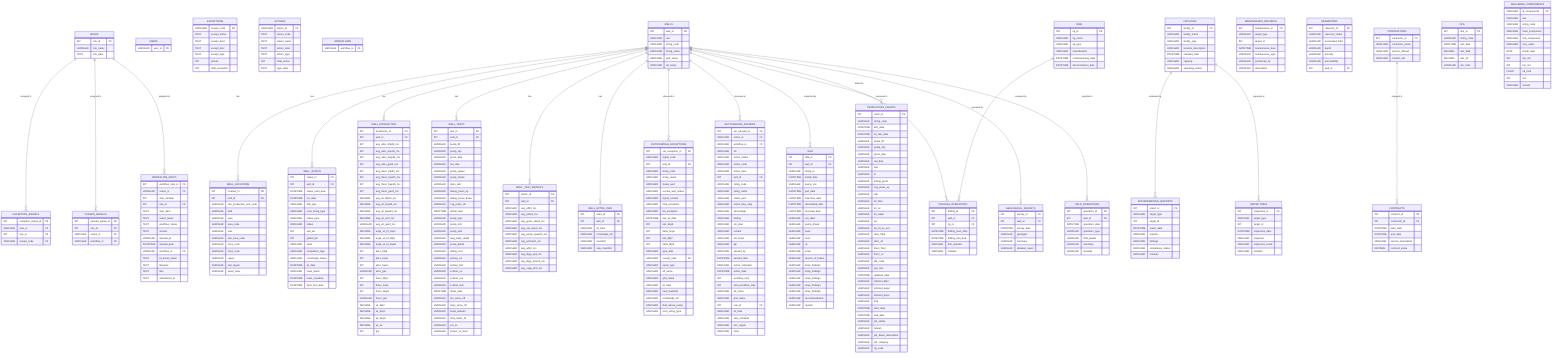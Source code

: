 erDiagram
    ROLES {
        INT role_id PK
        VARCHAR role_name
        TEXT role_desc
    }
    
    USERS {
        VARCHAR user_id PK
    }
    
    EXCEPTIONS {
        VARCHAR except_code PK
        TEXT except_name
        TEXT except_desc
        TEXT except_kind
        TEXT except_type
        INT priority
        INT total_exception
    }
    
    ACTIONS {
        VARCHAR action_id PK
        TEXT action_code
        TEXT action_name
        TEXT action_desc
        TEXT action_type
        INT total_action
        TEXT type_data
    }
    
    WORKFLOWS {
        VARCHAR workflow_id PK
    }
    
    EXCEPTION_SIGNALS {
        INT exception_signal_id PK
        VARCHAR user_id FK
        INT role_id FK
        VARCHAR except_code FK
    }
    
    PASSED_SIGNALS {
        INT passed_signal_id PK
        INT role_id FK
        VARCHAR action_id FK
        VARCHAR workflow_id FK
    }
    
    WORKFLOW_STEPS {
        INT workflow_step_id PK
        VARCHAR action_id FK
        INT step_number
        INT role_id FK
        TEXT step_desc
        TEXT action_taken
        TEXT workflow_status
        TEXT remark
        VARCHAR inputed_by
        DATETIME inputed_date
        VARCHAR workflow_id FK
        TEXT bf_action_taken
        TEXT filename
        TEXT files
        TEXT attachment_id
    }
    
    WELLS {
        INT well_id PK
        VARCHAR uwi
        VARCHAR string_code
        VARCHAR string_name
        VARCHAR grid_name
        VARCHAR alt_name
    }
    
    WELL_LOCATIONS {
        INT location_id PK
        INT well_id FK
        VARCHAR sub_production_unit_code
        VARCHAR field
        VARCHAR area
        VARCHAR area_code
        VARCHAR arse
        VARCHAR sub_area_code
        VARCHAR fcty1_code
        VARCHAR fcty2_code
        VARCHAR region
        VARCHAR sub_region
        VARCHAR asset_area
    }
    
    WELL_STATUS {
        INT status_id PK
        INT well_id FK
        DATETIME status_start_date
        DATETIME pis_date
        VARCHAR drill_type
        VARCHAR prod_string_type
        VARCHAR status_type
        VARCHAR status
        INT awt_tier
        INT global_tier
        VARCHAR sand
        VARCHAR completion_type
        VARCHAR commingle_status
        DATETIME wt_date
        VARCHAR lowis_alarm
        DATETIME lowis_scandate
        DATETIME dyno_test_date
    }
    
    WELL_PRODUCTION {
        INT production_id PK
        INT well_id FK
        INT avg_alloc_bfpd3_mo
        INT avg_alloc_bopd3_mo
        INT avg_alloc_bwpd3_mo
        INT avg_alloc_gas3_mo
        INT avg_theor_bfpd3_mo
        INT avg_theor_bopd3_mo
        INT avg_theor_bwpd3_mo
        INT avg_theor_gas3_mo
        DECIMAL avg_wt_bfpd3_mo
        DECIMAL avg_wt_bopd3_mo
        DECIMAL avg_wt_bwpd3_mo
        DECIMAL avg_wt_wc3_mo
        VARCHAR avg_wt_gas3_mo
        DECIMAL avg5_wt_bf_bopd
        DECIMAL avg5_wt_bf_bfpd
        DECIMAL avg5_wt_bf_bwpd
        INT alloc_bfpd
        INT alloc_bopd
        INT alloc_bwpd
        VARCHAR alloc_gas
        INT theor_bfpd
        INT theor_bopd
        INT theor_bwpd
        VARCHAR theor_gas
        DECIMAL wt_bfpd
        DECIMAL wt_bopd
        DECIMAL wt_bwpd
        DECIMAL wt_wc
        INT gor
    }
    
    WELL_TESTS {
        INT test_id PK
        INT well_id FK
        VARCHAR pump_fill
        VARCHAR pump_slip
        VARCHAR gross_disp
        VARCHAR net_disp
        VARCHAR pump_speed
        VARCHAR pump_stroke
        VARCHAR dyno_wht
        VARCHAR tubing_press_up
        VARCHAR tubing_press_down
        VARCHAR csg_press_dn
        DATETIME install_date
        VARCHAR pump_type
        VARCHAR pump_info
        VARCHAR pump_size
        VARCHAR plug_back_depth
        VARCHAR pump_depth
        VARCHAR tubing_size
        VARCHAR prdcsg_od
        VARCHAR prdcsg_bott
        VARCHAR scrliner_od
        VARCHAR scrliner_top
        VARCHAR scrliner_bott
        DATETIME down_date
        VARCHAR hrs_since_off
        VARCHAR days_since_off
        VARCHAR bopd_defered
        VARCHAR total_down_oil
        VARCHAR sor_ss
        VARCHAR proact_or_react
    }
    
    WELL_TEST_METRICS {
        INT metric_id PK
        INT well_id FK
        VARCHAR avg_pfill3_mo
        VARCHAR avg_pslip3_mo
        VARCHAR avg_gross_disp3_mo
        VARCHAR avg_net_disp3_mo
        VARCHAR avg_pump_speed3_mo
        VARCHAR avg_pstroke3_mo
        VARCHAR avg_wht3_mo
        VARCHAR avg_tbgp_up3_mo
        VARCHAR avg_tbgp_down3_mo
        VARCHAR avg_csgp_dn3_mo
    }
    
    WELL_EXTRA_INFO {
        INT extra_id PK
        INT well_id FK
        VARCHAR wt_train
        VARCHAR commingle_list
        VARCHAR manifold
        VARCHAR new_manifold
    }
    
    OUTSTANDING_EXCEPTIONS {
        INT out_exception_id PK
        VARCHAR signal_code
        INT well_id FK
        VARCHAR string_code
        VARCHAR string_name
        VARCHAR status_well
        VARCHAR current_well_status
        VARCHAR signal_remark
        VARCHAR total_exception
        VARCHAR list_exception
        DATETIME last_wt_date
        INT last_bopd
        INT delta_bopd
        INT last_bfpd
        INT delta_bfpd
        VARCHAR type_data
        VARCHAR except_code FK
        VARCHAR pump_type
        VARCHAR alt_name
        VARCHAR grid_name
        VARCHAR wt_train
        VARCHAR new_manifold
        VARCHAR commingle_list
        VARCHAR fluid_above_pump
        VARCHAR prod_string_type
    }
    
    OUTSTANDING_PASSEDS {
        INT out_passed_id PK
        VARCHAR action_id FK
        VARCHAR workflow_id FK
        VARCHAR ids
        VARCHAR action_status
        VARCHAR action_code
        VARCHAR action_desc
        INT well_id FK
        VARCHAR string_code
        VARCHAR string_name
        VARCHAR status_well
        VARCHAR action_flow_step
        VARCHAR percentage
        VARCHAR finding
        VARCHAR job_plan
        VARCHAR remark
        VARCHAR est_bopd
        VARCHAR dpi
        VARCHAR passed_by
        DATETIME passed_date
        VARCHAR action_originator
        DATETIME action_date
        INT workflow_step
        INT total_workflow_step
        VARCHAR alt_name
        VARCHAR grid_name
        INT role_id FK
        VARCHAR wt_train
        VARCHAR new_manifold
        VARCHAR ptm_region
        VARCHAR zona
    }
    
    DIFA {
        INT difa_id PK
        INT well_id FK
        VARCHAR string_id
        DATETIME install_date
        VARCHAR pump_sno
        DATETIME pull_date
        DATETIME inpection_date
        DATETIME dismantled_date
        DATETIME received_date
        VARCHAR out_diam
        VARCHAR pump_brand
        VARCHAR sand
        VARCHAR mud
        VARCHAR oil
        VARCHAR scale
        VARCHAR reason_of_failure
        VARCHAR shop_finding1
        VARCHAR shop_finding2
        VARCHAR shop_finding3
        VARCHAR shop_finding4
        VARCHAR shop_finding5
        VARCHAR recommendation
        VARCHAR remark
    }
    
    PRODUCTION_CHARTS {
        INT chart_id PK
        VARCHAR string_code
        DATETIME test_date
        DATETIME int_test_date
        VARCHAR pump_fill
        VARCHAR pump_slip
        VARCHAR gross_disp
        VARCHAR net_disp
        VARCHAR spm
        VARCHAR sl
        VARCHAR tubing_press
        VARCHAR csg_press_up
        VARCHAR wht
        VARCHAR tst_fluid
        VARCHAR tst_oil
        VARCHAR tst_water
        VARCHAR wc
        VARCHAR tst_oil_no_acc
        VARCHAR alloc_fluid
        VARCHAR alloc_oil
        VARCHAR theor_fluid
        VARCHAR theor_oil
        VARCHAR job_code
        VARCHAR yes_trun
        DATETIME updated_date
        VARCHAR inferred_bfpd
        VARCHAR inferred_bwpd
        VARCHAR inferred_bopd
        VARCHAR freq
        DATETIME start_date
        DATETIME end_date
        VARCHAR job_status
        VARCHAR remark
        VARCHAR job_detail_description
        VARCHAR job_category
        VARCHAR rig_code
    }
    
    FACILITIES {
        INT facility_id PK
        VARCHAR facility_name
        VARCHAR facility_type
        VARCHAR location_description
        DATETIME installed_date
        VARCHAR capacity
        VARCHAR operating_status
    }
    
    DRILLING_OPERATIONS {
        INT drilling_id PK
        INT well_id FK
        INT rig_id FK
        DATETIME drilling_start_date
        DATETIME drilling_end_date
        VARCHAR drill_operator
        VARCHAR remarks
    }
    
    RIGS {
        INT rig_id PK
        VARCHAR rig_name
        VARCHAR rig_type
        VARCHAR manufacturer
        DATETIME commissioning_date
        DATETIME decommission_date
    }
    
    MAINTENANCE_RECORDS {
        INT maintenance_id PK
        VARCHAR target_type
        INT target_id
        DATETIME maintenance_date
        VARCHAR maintenance_type
        VARCHAR performed_by
        VARCHAR description
    }
    
    INSPECTIONS {
        INT inspection_id PK
        VARCHAR target_type
        INT target_id
        DATETIME inspection_date
        VARCHAR inspector
        VARCHAR inspection_result
        VARCHAR remarks
    }
    
    RESERVOIRS {
        INT reservoir_id PK
        VARCHAR reservoir_name
        VARCHAR associated_field
        VARCHAR depth
        VARCHAR porosity
        VARCHAR permeability
        INT well_id FK
    }
    
    GEOLOGICAL_SURVEYS {
        INT survey_id PK
        INT well_id FK
        DATETIME survey_date
        VARCHAR geologist
        VARCHAR summary
        VARCHAR detailed_report
    }
    
    CONTRACTORS {
        INT contractor_id PK
        VARCHAR contractor_name
        VARCHAR service_offered
        VARCHAR contact_info
    }
    
    CONTRACTS {
        INT contract_id PK
        INT contractor_id FK
        DATETIME start_date
        DATETIME end_date
        VARCHAR service_description
        DECIMAL contract_value
    }
    
    ENVIRONMENTAL_REPORTS {
        INT report_id PK
        VARCHAR target_type
        INT target_id
        DATETIME report_date
        VARCHAR reporter
        VARCHAR findings
        VARCHAR compliance_status
        VARCHAR remarks
    }
    
    FIELD_OPERATIONS {
        INT operation_id PK
        INT well_id FK
        DATETIME operation_date
        VARCHAR operation_type
        VARCHAR shift_leader
        VARCHAR summary
        VARCHAR remarks
    }
    
    DCA {
        INT dca_id PK
        VARCHAR string_code
        DATETIME test_date
        DECIMAL test_fluid
        DECIMAL test_oil
        VARCHAR job_code
    }

    WELLBORE_COMPONENTS {
        VARCHAR id_components PK
        VARCHAR uwi
        VARCHAR string_code
        VARCHAR main_component
        VARCHAR sub_component
        VARCHAR icon_name
        DATE install_date
        INT top_md
        INT bot_md
        FLOAT od_inch
        INT seq
        VARCHAR remark
    }

    %% Relationships among primary domains
    ROLES ||--o{ EXCEPTION_SIGNALS : "assigned to"
    ROLES ||--o{ PASSED_SIGNALS : "assigned to"
    ROLES ||--o{ WORKFLOW_STEPS : "assigned to"
    WELLS ||--o{ WELL_LOCATIONS : "has"
    WELLS ||--o{ WELL_STATUS : "has"
    WELLS ||--o{ WELL_PRODUCTION : "has"
    WELLS ||--o{ WELL_TESTS : "has"
    WELLS ||--o{ WELL_TEST_METRICS : "has"
    WELLS ||--o{ WELL_EXTRA_INFO : "has"
    WELLS ||--o{ OUTSTANDING_EXCEPTIONS : "observed at"
    WELLS ||--o{ OUTSTANDING_PASSEDS : "observed at"
    WELLS ||--o{ DIFA : "inspected by"
    WELLS ||--o{ PRODUCTION_CHARTS : "measured in"
    WELLS ||--o{ DRILLING_OPERATIONS : "drilled by"
    WELLS ||--o{ GEOLOGICAL_SURVEYS : "surveyed by"
    WELLS ||--o{ FIELD_OPERATIONS : "operated in"
    
    FACILITIES ||--o{ ENVIRONMENTAL_REPORTS : "evaluated by"
    FACILITIES ||--o{ INSPECTIONS : "inspected at"
    RIGS ||--o{ DRILLING_OPERATIONS : "operated by"
    
    CONTRACTORS ||--o{ CONTRACTS : "engaged in"